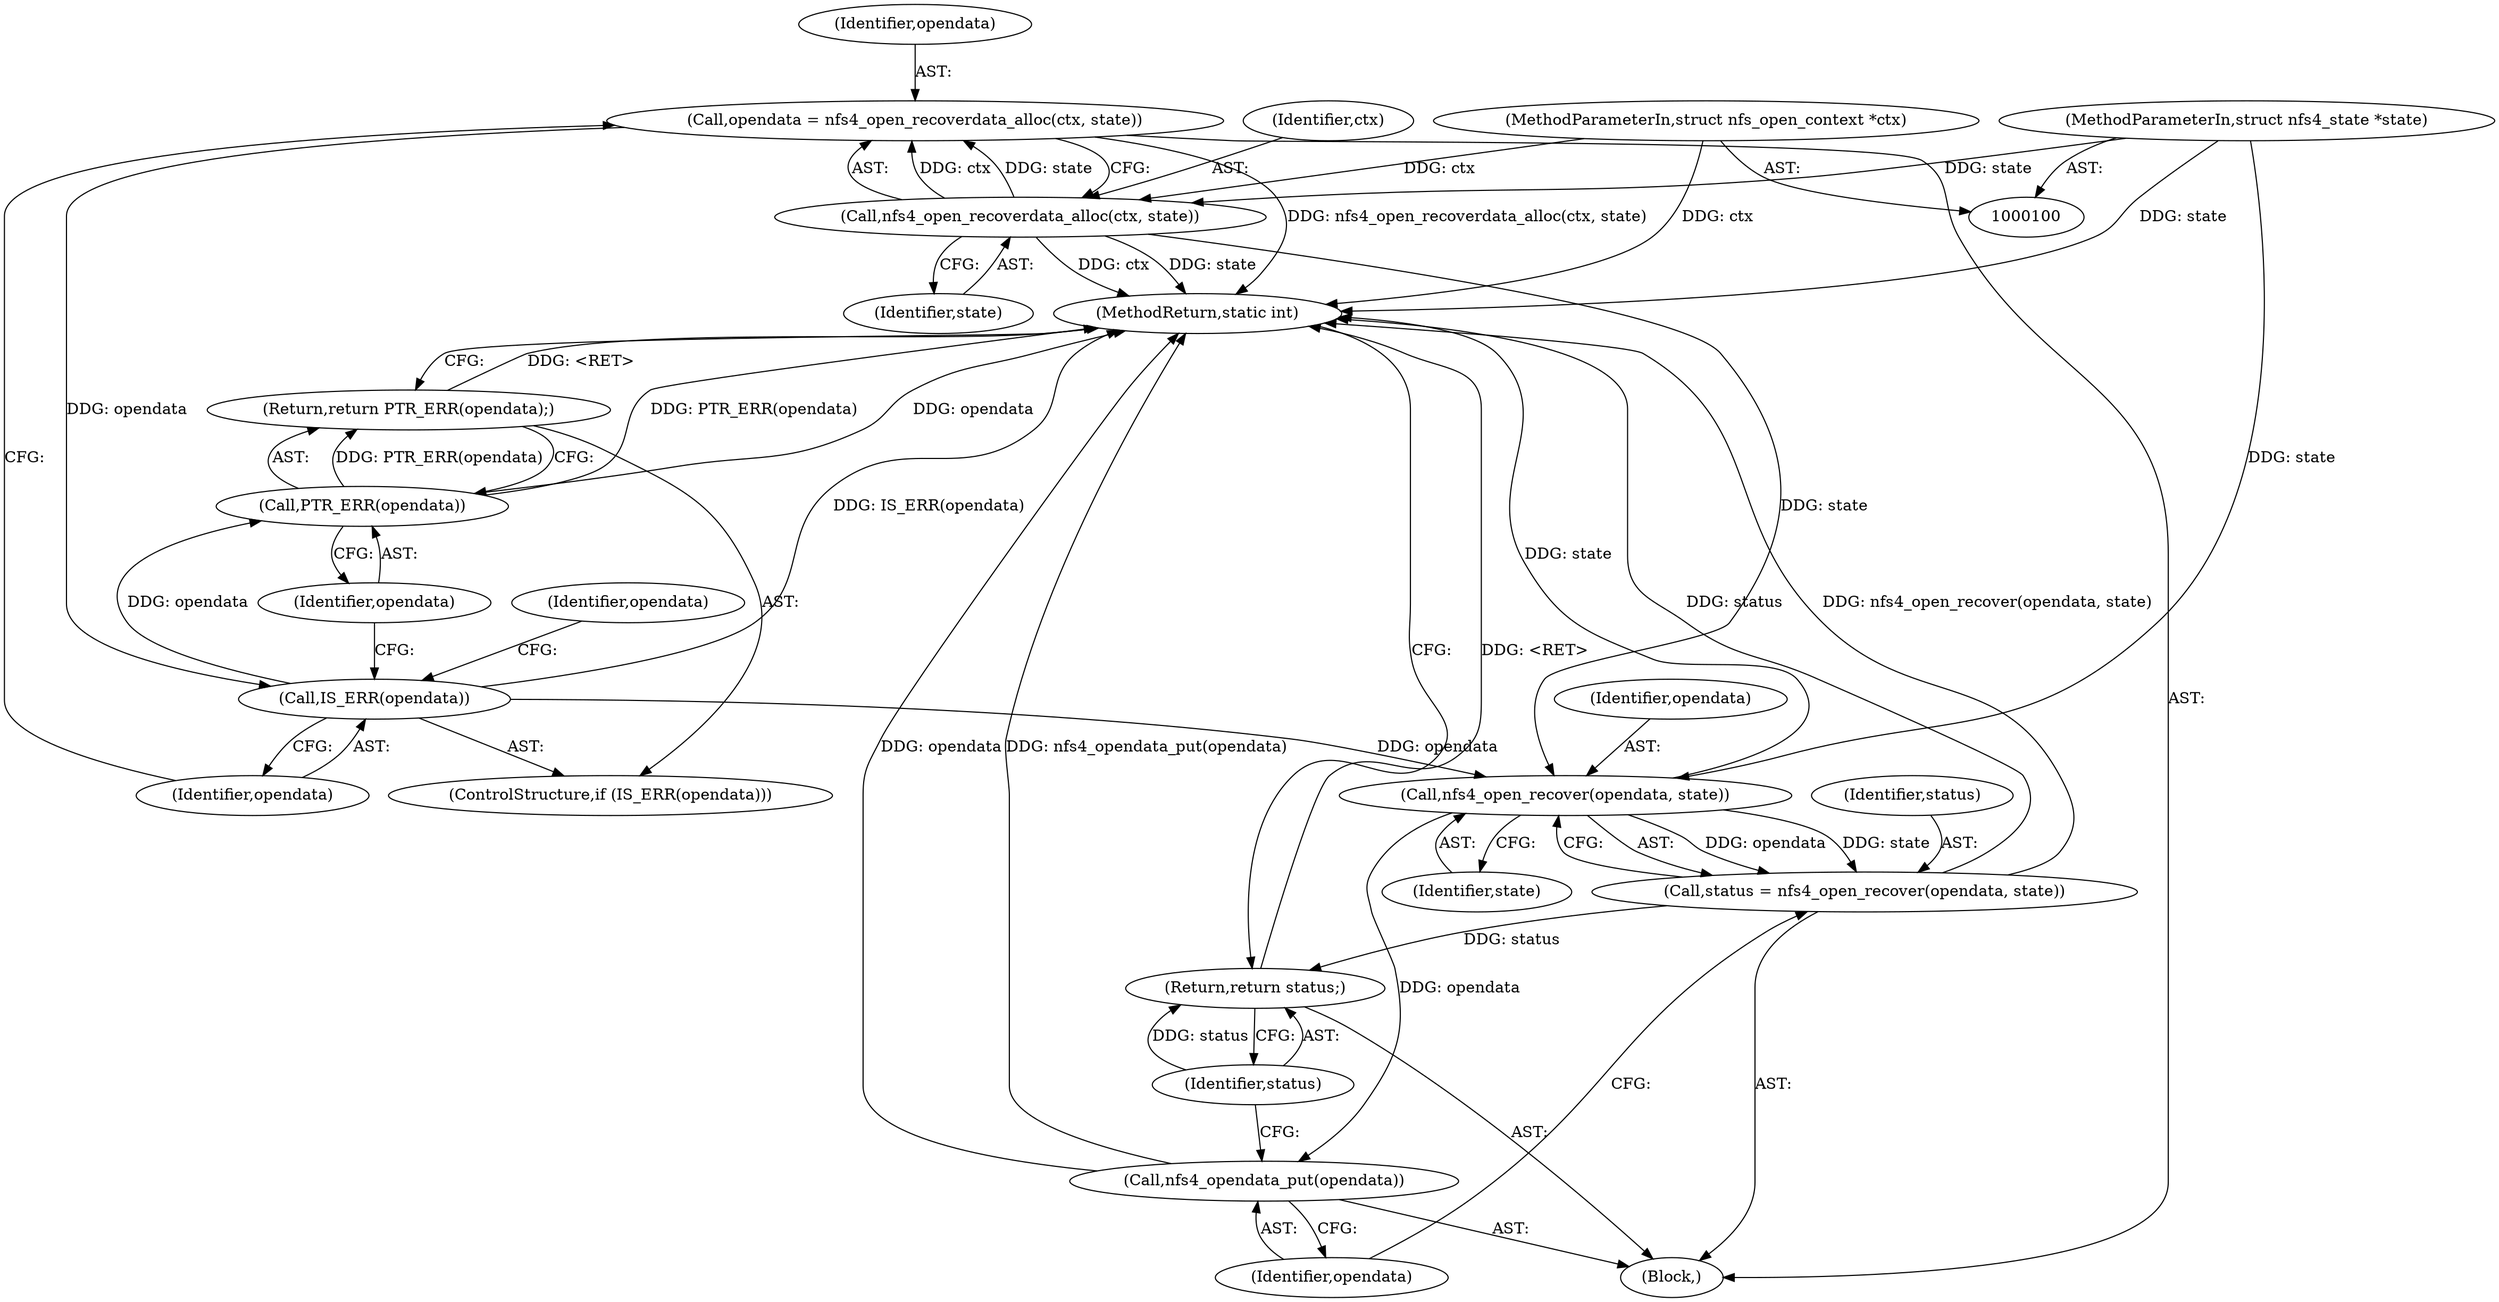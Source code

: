 digraph "0_linux_dc0b027dfadfcb8a5504f7d8052754bf8d501ab9_2@API" {
"1000111" [label="(Call,opendata = nfs4_open_recoverdata_alloc(ctx, state))"];
"1000113" [label="(Call,nfs4_open_recoverdata_alloc(ctx, state))"];
"1000101" [label="(MethodParameterIn,struct nfs_open_context *ctx)"];
"1000102" [label="(MethodParameterIn,struct nfs4_state *state)"];
"1000117" [label="(Call,IS_ERR(opendata))"];
"1000120" [label="(Call,PTR_ERR(opendata))"];
"1000119" [label="(Return,return PTR_ERR(opendata);)"];
"1000179" [label="(Call,nfs4_open_recover(opendata, state))"];
"1000177" [label="(Call,status = nfs4_open_recover(opendata, state))"];
"1000184" [label="(Return,return status;)"];
"1000182" [label="(Call,nfs4_opendata_put(opendata))"];
"1000121" [label="(Identifier,opendata)"];
"1000185" [label="(Identifier,status)"];
"1000179" [label="(Call,nfs4_open_recover(opendata, state))"];
"1000183" [label="(Identifier,opendata)"];
"1000114" [label="(Identifier,ctx)"];
"1000113" [label="(Call,nfs4_open_recoverdata_alloc(ctx, state))"];
"1000178" [label="(Identifier,status)"];
"1000112" [label="(Identifier,opendata)"];
"1000177" [label="(Call,status = nfs4_open_recover(opendata, state))"];
"1000103" [label="(Block,)"];
"1000115" [label="(Identifier,state)"];
"1000180" [label="(Identifier,opendata)"];
"1000116" [label="(ControlStructure,if (IS_ERR(opendata)))"];
"1000101" [label="(MethodParameterIn,struct nfs_open_context *ctx)"];
"1000118" [label="(Identifier,opendata)"];
"1000111" [label="(Call,opendata = nfs4_open_recoverdata_alloc(ctx, state))"];
"1000102" [label="(MethodParameterIn,struct nfs4_state *state)"];
"1000181" [label="(Identifier,state)"];
"1000119" [label="(Return,return PTR_ERR(opendata);)"];
"1000120" [label="(Call,PTR_ERR(opendata))"];
"1000184" [label="(Return,return status;)"];
"1000117" [label="(Call,IS_ERR(opendata))"];
"1000182" [label="(Call,nfs4_opendata_put(opendata))"];
"1000125" [label="(Identifier,opendata)"];
"1000186" [label="(MethodReturn,static int)"];
"1000111" -> "1000103"  [label="AST: "];
"1000111" -> "1000113"  [label="CFG: "];
"1000112" -> "1000111"  [label="AST: "];
"1000113" -> "1000111"  [label="AST: "];
"1000118" -> "1000111"  [label="CFG: "];
"1000111" -> "1000186"  [label="DDG: nfs4_open_recoverdata_alloc(ctx, state)"];
"1000113" -> "1000111"  [label="DDG: ctx"];
"1000113" -> "1000111"  [label="DDG: state"];
"1000111" -> "1000117"  [label="DDG: opendata"];
"1000113" -> "1000115"  [label="CFG: "];
"1000114" -> "1000113"  [label="AST: "];
"1000115" -> "1000113"  [label="AST: "];
"1000113" -> "1000186"  [label="DDG: ctx"];
"1000113" -> "1000186"  [label="DDG: state"];
"1000101" -> "1000113"  [label="DDG: ctx"];
"1000102" -> "1000113"  [label="DDG: state"];
"1000113" -> "1000179"  [label="DDG: state"];
"1000101" -> "1000100"  [label="AST: "];
"1000101" -> "1000186"  [label="DDG: ctx"];
"1000102" -> "1000100"  [label="AST: "];
"1000102" -> "1000186"  [label="DDG: state"];
"1000102" -> "1000179"  [label="DDG: state"];
"1000117" -> "1000116"  [label="AST: "];
"1000117" -> "1000118"  [label="CFG: "];
"1000118" -> "1000117"  [label="AST: "];
"1000121" -> "1000117"  [label="CFG: "];
"1000125" -> "1000117"  [label="CFG: "];
"1000117" -> "1000186"  [label="DDG: IS_ERR(opendata)"];
"1000117" -> "1000120"  [label="DDG: opendata"];
"1000117" -> "1000179"  [label="DDG: opendata"];
"1000120" -> "1000119"  [label="AST: "];
"1000120" -> "1000121"  [label="CFG: "];
"1000121" -> "1000120"  [label="AST: "];
"1000119" -> "1000120"  [label="CFG: "];
"1000120" -> "1000186"  [label="DDG: opendata"];
"1000120" -> "1000186"  [label="DDG: PTR_ERR(opendata)"];
"1000120" -> "1000119"  [label="DDG: PTR_ERR(opendata)"];
"1000119" -> "1000116"  [label="AST: "];
"1000186" -> "1000119"  [label="CFG: "];
"1000119" -> "1000186"  [label="DDG: <RET>"];
"1000179" -> "1000177"  [label="AST: "];
"1000179" -> "1000181"  [label="CFG: "];
"1000180" -> "1000179"  [label="AST: "];
"1000181" -> "1000179"  [label="AST: "];
"1000177" -> "1000179"  [label="CFG: "];
"1000179" -> "1000186"  [label="DDG: state"];
"1000179" -> "1000177"  [label="DDG: opendata"];
"1000179" -> "1000177"  [label="DDG: state"];
"1000179" -> "1000182"  [label="DDG: opendata"];
"1000177" -> "1000103"  [label="AST: "];
"1000178" -> "1000177"  [label="AST: "];
"1000183" -> "1000177"  [label="CFG: "];
"1000177" -> "1000186"  [label="DDG: nfs4_open_recover(opendata, state)"];
"1000177" -> "1000186"  [label="DDG: status"];
"1000177" -> "1000184"  [label="DDG: status"];
"1000184" -> "1000103"  [label="AST: "];
"1000184" -> "1000185"  [label="CFG: "];
"1000185" -> "1000184"  [label="AST: "];
"1000186" -> "1000184"  [label="CFG: "];
"1000184" -> "1000186"  [label="DDG: <RET>"];
"1000185" -> "1000184"  [label="DDG: status"];
"1000182" -> "1000103"  [label="AST: "];
"1000182" -> "1000183"  [label="CFG: "];
"1000183" -> "1000182"  [label="AST: "];
"1000185" -> "1000182"  [label="CFG: "];
"1000182" -> "1000186"  [label="DDG: nfs4_opendata_put(opendata)"];
"1000182" -> "1000186"  [label="DDG: opendata"];
}

